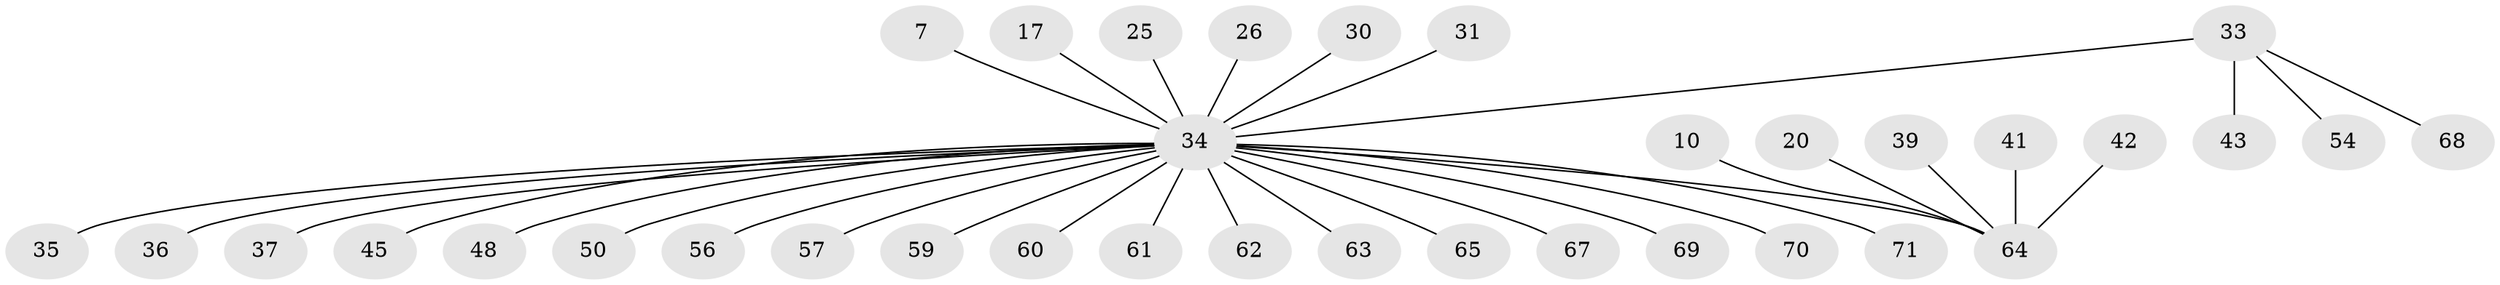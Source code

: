 // original degree distribution, {1: 0.6056338028169014, 14: 0.014084507042253521, 11: 0.014084507042253521, 9: 0.014084507042253521, 4: 0.014084507042253521, 3: 0.08450704225352113, 7: 0.014084507042253521, 15: 0.014084507042253521, 2: 0.2112676056338028, 5: 0.014084507042253521}
// Generated by graph-tools (version 1.1) at 2025/48/03/09/25 04:48:16]
// undirected, 35 vertices, 34 edges
graph export_dot {
graph [start="1"]
  node [color=gray90,style=filled];
  7;
  10;
  17;
  20;
  25;
  26;
  30;
  31;
  33 [super="+29"];
  34 [super="+5+9+1"];
  35;
  36;
  37 [super="+32"];
  39;
  41 [super="+38"];
  42;
  43;
  45;
  48 [super="+44+24"];
  50 [super="+11"];
  54;
  56 [super="+53"];
  57 [super="+40"];
  59;
  60;
  61;
  62;
  63;
  64 [super="+3"];
  65 [super="+6+28"];
  67;
  68 [super="+19"];
  69 [super="+66"];
  70;
  71 [super="+51+58"];
  7 -- 34;
  10 -- 64;
  17 -- 34;
  20 -- 64;
  25 -- 34;
  26 -- 34;
  30 -- 34;
  31 -- 34;
  33 -- 34 [weight=2];
  33 -- 68;
  33 -- 54;
  33 -- 43;
  34 -- 64 [weight=4];
  34 -- 35;
  34 -- 67;
  34 -- 70;
  34 -- 36;
  34 -- 45;
  34 -- 48 [weight=3];
  34 -- 59;
  34 -- 60;
  34 -- 61;
  34 -- 62;
  34 -- 63;
  34 -- 65;
  34 -- 50;
  34 -- 37;
  34 -- 57;
  34 -- 71;
  34 -- 56;
  34 -- 69;
  39 -- 64;
  41 -- 64;
  42 -- 64;
}
